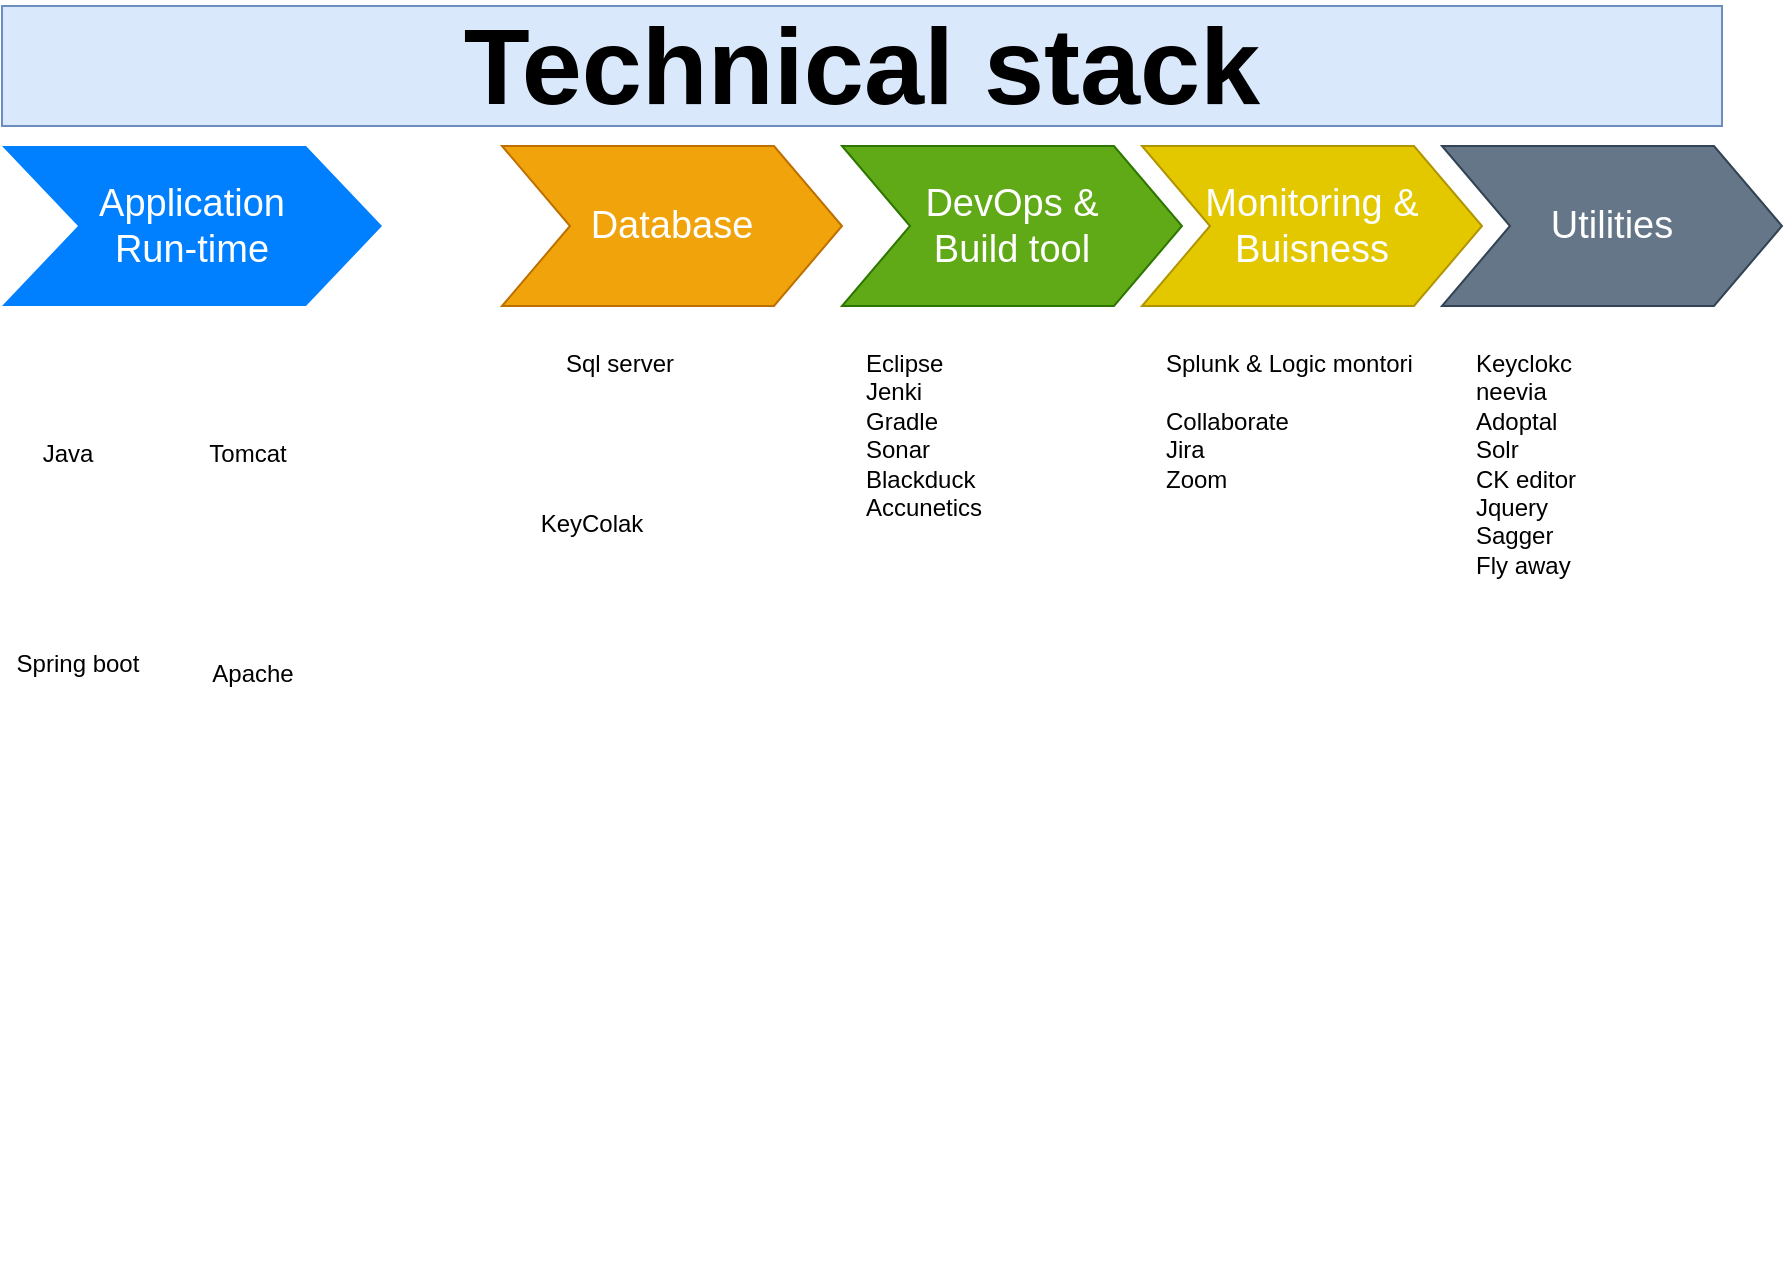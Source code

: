 <mxfile version="10.8.9" type="github"><diagram name="Page-1" id="d9b1e647-80fa-b4a2-5024-87a742678bcc"><mxGraphModel dx="1394" dy="715" grid="1" gridSize="10" guides="1" tooltips="1" connect="1" arrows="1" fold="1" page="1" pageScale="1" pageWidth="1100" pageHeight="850" background="#ffffff" math="0" shadow="0"><root><mxCell id="0"/><mxCell id="1" parent="0"/><mxCell id="57fe6abec08f04cb-1" value="Application &lt;br&gt;Run-time" style="shape=step;whiteSpace=wrap;html=1;fontSize=19;fillColor=#0080FF;fontColor=#FFFFFF;strokeColor=none;" parent="1" vertex="1"><mxGeometry x="120" y="180" width="190" height="80" as="geometry"/></mxCell><mxCell id="57fe6abec08f04cb-3" value="Database" style="shape=step;whiteSpace=wrap;html=1;fontSize=19;fillColor=#f0a30a;strokeColor=#BD7000;fontColor=#ffffff;" parent="1" vertex="1"><mxGeometry x="370" y="180" width="170" height="80" as="geometry"/></mxCell><mxCell id="57fe6abec08f04cb-4" value="DevOps &amp;amp; &lt;br&gt;Build tool" style="shape=step;whiteSpace=wrap;html=1;fontSize=19;fillColor=#60a917;strokeColor=#2D7600;fontColor=#ffffff;" parent="1" vertex="1"><mxGeometry x="540" y="180" width="170" height="80" as="geometry"/></mxCell><mxCell id="57fe6abec08f04cb-5" value="Monitoring &amp;amp; Buisness" style="shape=step;whiteSpace=wrap;html=1;fontSize=19;fillColor=#e3c800;fontColor=#ffffff;strokeColor=#B09500;" parent="1" vertex="1"><mxGeometry x="690" y="180" width="170" height="80" as="geometry"/></mxCell><mxCell id="57fe6abec08f04cb-6" value="Utilities" style="shape=step;whiteSpace=wrap;html=1;fontSize=19;fillColor=#647687;fontColor=#ffffff;strokeColor=#314354;" parent="1" vertex="1"><mxGeometry x="840" y="180" width="170" height="80" as="geometry"/></mxCell><mxCell id="57fe6abec08f04cb-7" value="Technical stack" style="text;html=1;strokeColor=#6c8ebf;fillColor=#dae8fc;align=center;verticalAlign=middle;whiteSpace=wrap;fontSize=54;fontStyle=1;" parent="1" vertex="1"><mxGeometry x="120" y="110" width="860" height="60" as="geometry"/></mxCell><mxCell id="57fe6abec08f04cb-10" value="Sql server" style="text;spacingTop=-5;fillColor=#ffffff;whiteSpace=wrap;html=1;align=left;fontSize=12;fontFamily=Helvetica;fillColor=none;strokeColor=none;" parent="1" vertex="1"><mxGeometry x="400" y="280" width="140" height="470" as="geometry"/></mxCell><mxCell id="57fe6abec08f04cb-11" value="Eclipse&lt;br&gt;Jenki&lt;br&gt;Gradle&lt;br&gt;Sonar&lt;br&gt;Blackduck&lt;br&gt;Accunetics&lt;br&gt;&lt;br&gt;&lt;br&gt;" style="text;spacingTop=-5;fillColor=#ffffff;whiteSpace=wrap;html=1;align=left;fontSize=12;fontFamily=Helvetica;fillColor=none;strokeColor=none;" parent="1" vertex="1"><mxGeometry x="550" y="280" width="140" height="470" as="geometry"/></mxCell><mxCell id="57fe6abec08f04cb-12" value="Splunk &amp;amp; Logic montori&lt;br&gt;&lt;br&gt;Collaborate&lt;br&gt;Jira&lt;br&gt;Zoom&lt;br&gt;&lt;br&gt;" style="text;spacingTop=-5;fillColor=#ffffff;whiteSpace=wrap;html=1;align=left;fontSize=12;fontFamily=Helvetica;fillColor=none;strokeColor=none;" parent="1" vertex="1"><mxGeometry x="700" y="280" width="140" height="470" as="geometry"/></mxCell><mxCell id="57fe6abec08f04cb-13" value="Keyclokc&lt;br&gt;neevia&lt;br&gt;Adoptal&lt;br&gt;Solr&lt;br&gt;CK editor&lt;br&gt;Jquery&lt;br&gt;Sagger&lt;br&gt;Fly away&lt;br&gt;" style="text;spacingTop=-5;fillColor=#ffffff;whiteSpace=wrap;html=1;align=left;fontSize=12;fontFamily=Helvetica;fillColor=none;strokeColor=none;" parent="1" vertex="1"><mxGeometry x="855" y="280" width="140" height="470" as="geometry"/></mxCell><mxCell id="TQi6clCp4GNHfR8g2gUz-1" value="Java" style="shape=image;verticalLabelPosition=bottom;labelBackgroundColor=#ffffff;verticalAlign=top;aspect=fixed;imageAspect=0;image=https://img.stackshare.io/service/995/K85ZWV2F.png;" vertex="1" parent="1"><mxGeometry x="133" y="280" width="40" height="40" as="geometry"/></mxCell><mxCell id="TQi6clCp4GNHfR8g2gUz-4" value="Tomcat" style="shape=image;verticalLabelPosition=bottom;labelBackgroundColor=#ffffff;verticalAlign=top;aspect=fixed;imageAspect=0;image=https://img.stackshare.io/service/1187/tomcat.png;" vertex="1" parent="1"><mxGeometry x="223" y="280" width="40" height="40" as="geometry"/></mxCell><mxCell id="TQi6clCp4GNHfR8g2gUz-5" value="KeyColak" style="shape=image;verticalLabelPosition=bottom;labelBackgroundColor=#ffffff;verticalAlign=top;aspect=fixed;imageAspect=0;image=https://img.stackshare.io/service/5439/oAC05cEB_400x400.png;" vertex="1" parent="1"><mxGeometry x="390" y="305" width="50" height="50" as="geometry"/></mxCell><mxCell id="TQi6clCp4GNHfR8g2gUz-9" value="Spring boot&#10;" style="shape=image;verticalLabelPosition=bottom;labelBackgroundColor=#ffffff;verticalAlign=top;aspect=fixed;imageAspect=0;image=https://img.stackshare.io/service/2927/nPzvMuo2_400x400.png;" vertex="1" parent="1"><mxGeometry x="133" y="375" width="50" height="50" as="geometry"/></mxCell><mxCell id="TQi6clCp4GNHfR8g2gUz-10" value="Apache" style="shape=image;verticalLabelPosition=bottom;labelBackgroundColor=#ffffff;verticalAlign=top;aspect=fixed;imageAspect=0;image=https://img.stackshare.io/service/1051/fab.os.logo.apache.200.15_400x400.jpg;" vertex="1" parent="1"><mxGeometry x="218" y="375" width="55" height="55" as="geometry"/></mxCell></root></mxGraphModel></diagram></mxfile>